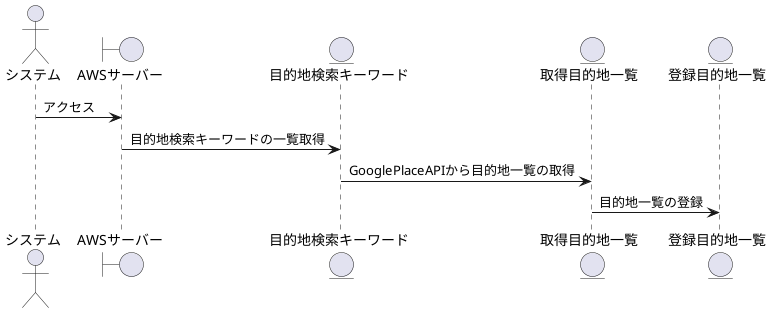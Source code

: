 
@startuml

actor システム

boundary AWSサーバー

entity 目的地検索キーワード
entity 取得目的地一覧
entity 登録目的地一覧

システム -> AWSサーバー : アクセス
AWSサーバー -> 目的地検索キーワード : 目的地検索キーワードの一覧取得
目的地検索キーワード -> 取得目的地一覧 : GooglePlaceAPIから目的地一覧の取得
取得目的地一覧 -> 登録目的地一覧: 目的地一覧の登録

@enduml